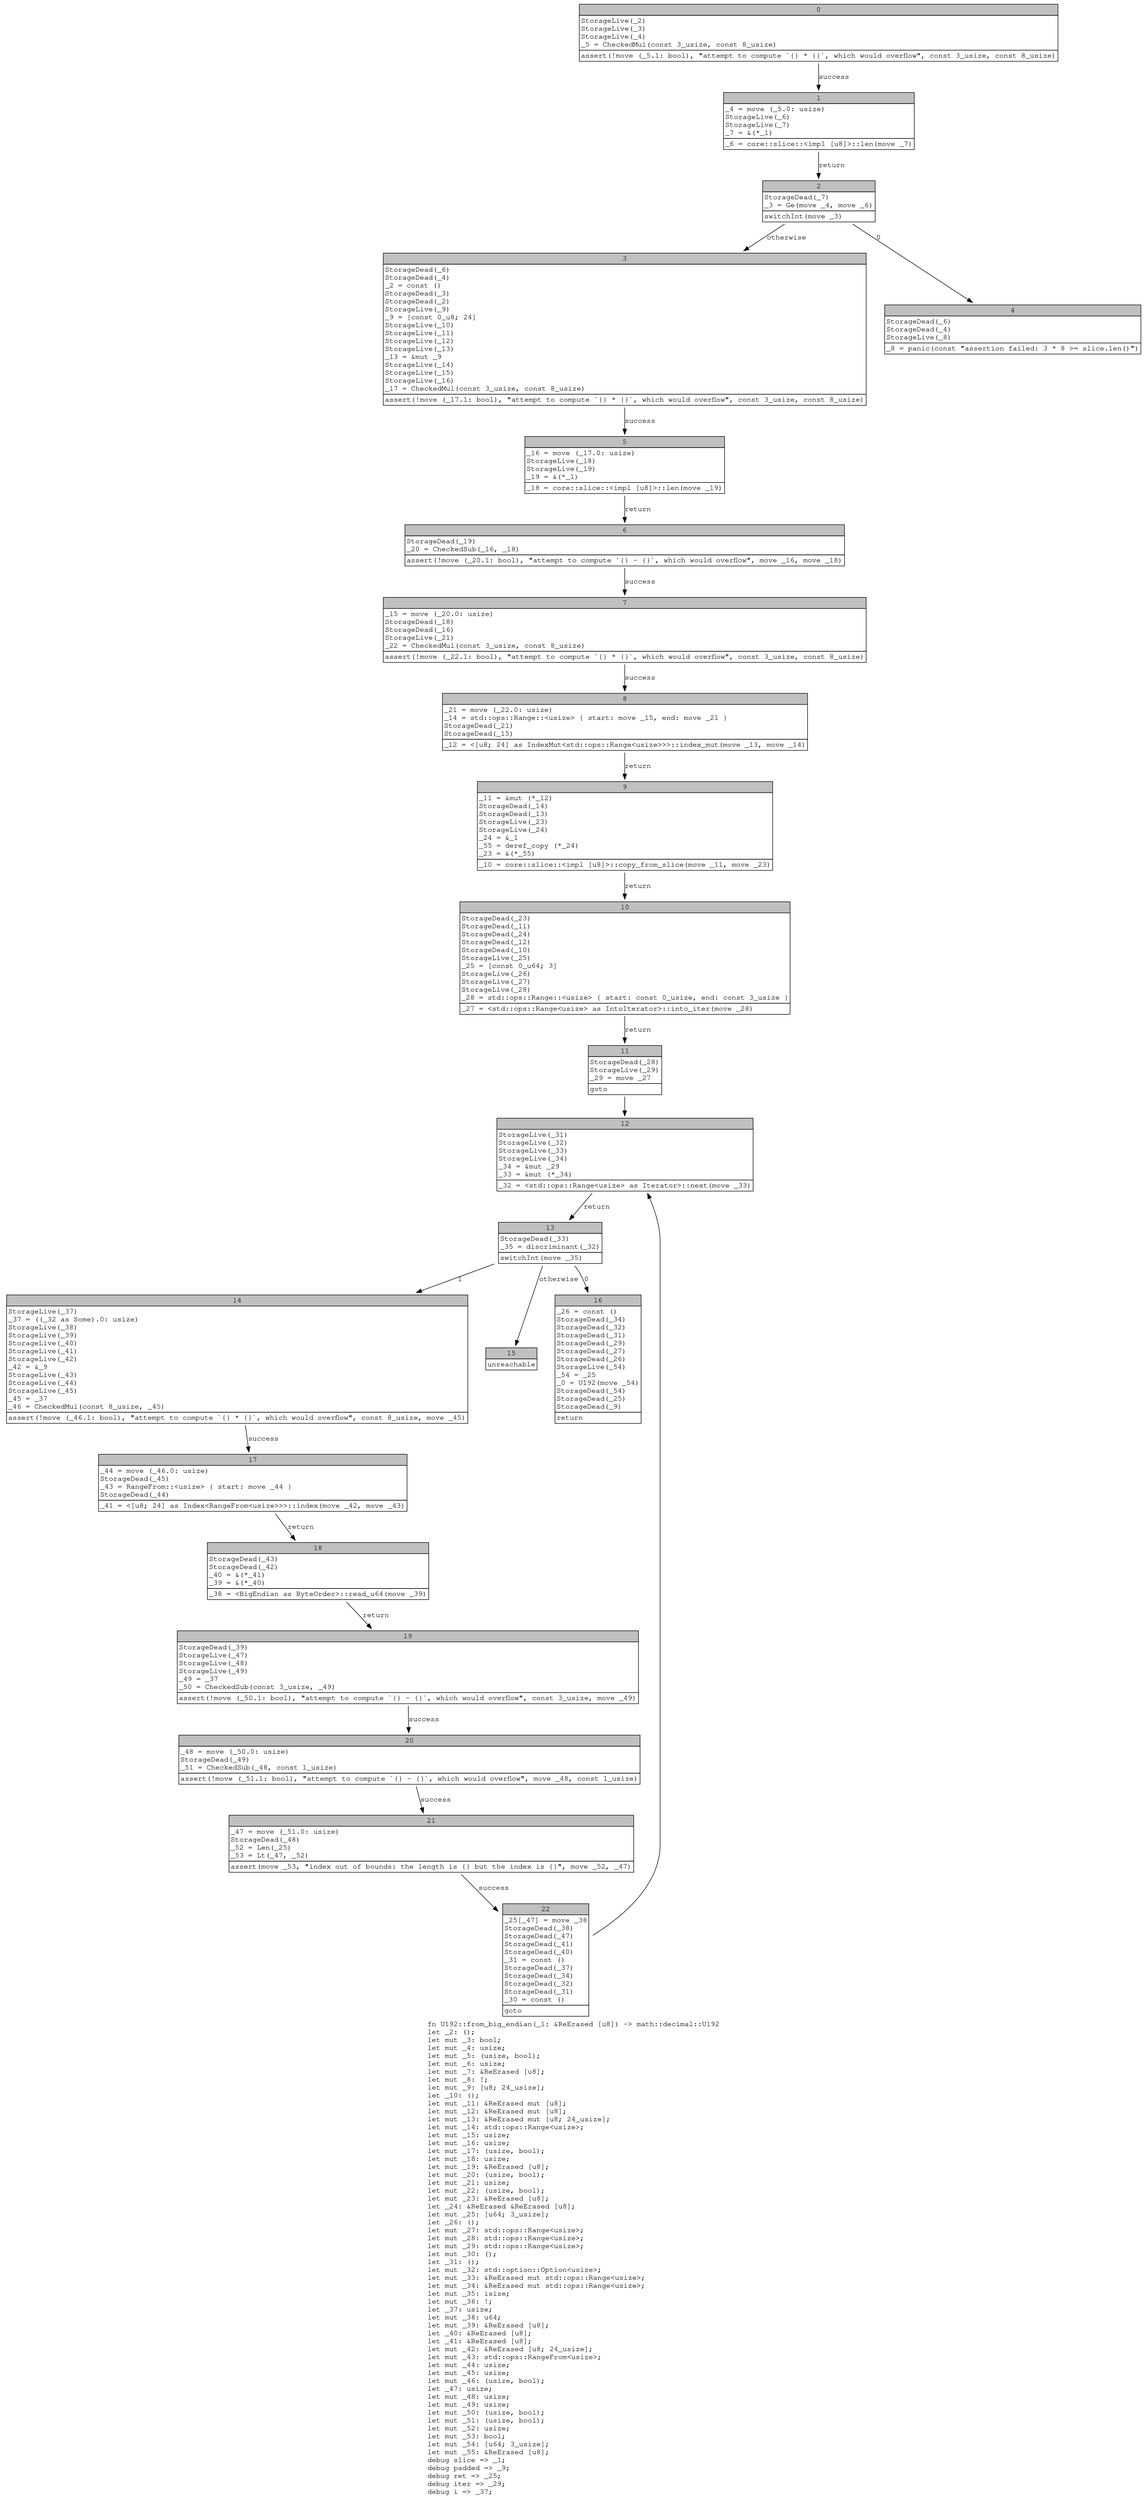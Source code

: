 digraph Mir_0_873 {
    graph [fontname="Courier, monospace"];
    node [fontname="Courier, monospace"];
    edge [fontname="Courier, monospace"];
    label=<fn U192::from_big_endian(_1: &amp;ReErased [u8]) -&gt; math::decimal::U192<br align="left"/>let _2: ();<br align="left"/>let mut _3: bool;<br align="left"/>let mut _4: usize;<br align="left"/>let mut _5: (usize, bool);<br align="left"/>let mut _6: usize;<br align="left"/>let mut _7: &amp;ReErased [u8];<br align="left"/>let mut _8: !;<br align="left"/>let mut _9: [u8; 24_usize];<br align="left"/>let _10: ();<br align="left"/>let mut _11: &amp;ReErased mut [u8];<br align="left"/>let mut _12: &amp;ReErased mut [u8];<br align="left"/>let mut _13: &amp;ReErased mut [u8; 24_usize];<br align="left"/>let mut _14: std::ops::Range&lt;usize&gt;;<br align="left"/>let mut _15: usize;<br align="left"/>let mut _16: usize;<br align="left"/>let mut _17: (usize, bool);<br align="left"/>let mut _18: usize;<br align="left"/>let mut _19: &amp;ReErased [u8];<br align="left"/>let mut _20: (usize, bool);<br align="left"/>let mut _21: usize;<br align="left"/>let mut _22: (usize, bool);<br align="left"/>let mut _23: &amp;ReErased [u8];<br align="left"/>let _24: &amp;ReErased &amp;ReErased [u8];<br align="left"/>let mut _25: [u64; 3_usize];<br align="left"/>let _26: ();<br align="left"/>let mut _27: std::ops::Range&lt;usize&gt;;<br align="left"/>let mut _28: std::ops::Range&lt;usize&gt;;<br align="left"/>let mut _29: std::ops::Range&lt;usize&gt;;<br align="left"/>let mut _30: ();<br align="left"/>let _31: ();<br align="left"/>let mut _32: std::option::Option&lt;usize&gt;;<br align="left"/>let mut _33: &amp;ReErased mut std::ops::Range&lt;usize&gt;;<br align="left"/>let mut _34: &amp;ReErased mut std::ops::Range&lt;usize&gt;;<br align="left"/>let mut _35: isize;<br align="left"/>let mut _36: !;<br align="left"/>let _37: usize;<br align="left"/>let mut _38: u64;<br align="left"/>let mut _39: &amp;ReErased [u8];<br align="left"/>let _40: &amp;ReErased [u8];<br align="left"/>let _41: &amp;ReErased [u8];<br align="left"/>let mut _42: &amp;ReErased [u8; 24_usize];<br align="left"/>let mut _43: std::ops::RangeFrom&lt;usize&gt;;<br align="left"/>let mut _44: usize;<br align="left"/>let mut _45: usize;<br align="left"/>let mut _46: (usize, bool);<br align="left"/>let _47: usize;<br align="left"/>let mut _48: usize;<br align="left"/>let mut _49: usize;<br align="left"/>let mut _50: (usize, bool);<br align="left"/>let mut _51: (usize, bool);<br align="left"/>let mut _52: usize;<br align="left"/>let mut _53: bool;<br align="left"/>let mut _54: [u64; 3_usize];<br align="left"/>let mut _55: &amp;ReErased [u8];<br align="left"/>debug slice =&gt; _1;<br align="left"/>debug padded =&gt; _9;<br align="left"/>debug ret =&gt; _25;<br align="left"/>debug iter =&gt; _29;<br align="left"/>debug i =&gt; _37;<br align="left"/>>;
    bb0__0_873 [shape="none", label=<<table border="0" cellborder="1" cellspacing="0"><tr><td bgcolor="gray" align="center" colspan="1">0</td></tr><tr><td align="left" balign="left">StorageLive(_2)<br/>StorageLive(_3)<br/>StorageLive(_4)<br/>_5 = CheckedMul(const 3_usize, const 8_usize)<br/></td></tr><tr><td align="left">assert(!move (_5.1: bool), &quot;attempt to compute `{} * {}`, which would overflow&quot;, const 3_usize, const 8_usize)</td></tr></table>>];
    bb1__0_873 [shape="none", label=<<table border="0" cellborder="1" cellspacing="0"><tr><td bgcolor="gray" align="center" colspan="1">1</td></tr><tr><td align="left" balign="left">_4 = move (_5.0: usize)<br/>StorageLive(_6)<br/>StorageLive(_7)<br/>_7 = &amp;(*_1)<br/></td></tr><tr><td align="left">_6 = core::slice::&lt;impl [u8]&gt;::len(move _7)</td></tr></table>>];
    bb2__0_873 [shape="none", label=<<table border="0" cellborder="1" cellspacing="0"><tr><td bgcolor="gray" align="center" colspan="1">2</td></tr><tr><td align="left" balign="left">StorageDead(_7)<br/>_3 = Ge(move _4, move _6)<br/></td></tr><tr><td align="left">switchInt(move _3)</td></tr></table>>];
    bb3__0_873 [shape="none", label=<<table border="0" cellborder="1" cellspacing="0"><tr><td bgcolor="gray" align="center" colspan="1">3</td></tr><tr><td align="left" balign="left">StorageDead(_6)<br/>StorageDead(_4)<br/>_2 = const ()<br/>StorageDead(_3)<br/>StorageDead(_2)<br/>StorageLive(_9)<br/>_9 = [const 0_u8; 24]<br/>StorageLive(_10)<br/>StorageLive(_11)<br/>StorageLive(_12)<br/>StorageLive(_13)<br/>_13 = &amp;mut _9<br/>StorageLive(_14)<br/>StorageLive(_15)<br/>StorageLive(_16)<br/>_17 = CheckedMul(const 3_usize, const 8_usize)<br/></td></tr><tr><td align="left">assert(!move (_17.1: bool), &quot;attempt to compute `{} * {}`, which would overflow&quot;, const 3_usize, const 8_usize)</td></tr></table>>];
    bb4__0_873 [shape="none", label=<<table border="0" cellborder="1" cellspacing="0"><tr><td bgcolor="gray" align="center" colspan="1">4</td></tr><tr><td align="left" balign="left">StorageDead(_6)<br/>StorageDead(_4)<br/>StorageLive(_8)<br/></td></tr><tr><td align="left">_8 = panic(const &quot;assertion failed: 3 * 8 &gt;= slice.len()&quot;)</td></tr></table>>];
    bb5__0_873 [shape="none", label=<<table border="0" cellborder="1" cellspacing="0"><tr><td bgcolor="gray" align="center" colspan="1">5</td></tr><tr><td align="left" balign="left">_16 = move (_17.0: usize)<br/>StorageLive(_18)<br/>StorageLive(_19)<br/>_19 = &amp;(*_1)<br/></td></tr><tr><td align="left">_18 = core::slice::&lt;impl [u8]&gt;::len(move _19)</td></tr></table>>];
    bb6__0_873 [shape="none", label=<<table border="0" cellborder="1" cellspacing="0"><tr><td bgcolor="gray" align="center" colspan="1">6</td></tr><tr><td align="left" balign="left">StorageDead(_19)<br/>_20 = CheckedSub(_16, _18)<br/></td></tr><tr><td align="left">assert(!move (_20.1: bool), &quot;attempt to compute `{} - {}`, which would overflow&quot;, move _16, move _18)</td></tr></table>>];
    bb7__0_873 [shape="none", label=<<table border="0" cellborder="1" cellspacing="0"><tr><td bgcolor="gray" align="center" colspan="1">7</td></tr><tr><td align="left" balign="left">_15 = move (_20.0: usize)<br/>StorageDead(_18)<br/>StorageDead(_16)<br/>StorageLive(_21)<br/>_22 = CheckedMul(const 3_usize, const 8_usize)<br/></td></tr><tr><td align="left">assert(!move (_22.1: bool), &quot;attempt to compute `{} * {}`, which would overflow&quot;, const 3_usize, const 8_usize)</td></tr></table>>];
    bb8__0_873 [shape="none", label=<<table border="0" cellborder="1" cellspacing="0"><tr><td bgcolor="gray" align="center" colspan="1">8</td></tr><tr><td align="left" balign="left">_21 = move (_22.0: usize)<br/>_14 = std::ops::Range::&lt;usize&gt; { start: move _15, end: move _21 }<br/>StorageDead(_21)<br/>StorageDead(_15)<br/></td></tr><tr><td align="left">_12 = &lt;[u8; 24] as IndexMut&lt;std::ops::Range&lt;usize&gt;&gt;&gt;::index_mut(move _13, move _14)</td></tr></table>>];
    bb9__0_873 [shape="none", label=<<table border="0" cellborder="1" cellspacing="0"><tr><td bgcolor="gray" align="center" colspan="1">9</td></tr><tr><td align="left" balign="left">_11 = &amp;mut (*_12)<br/>StorageDead(_14)<br/>StorageDead(_13)<br/>StorageLive(_23)<br/>StorageLive(_24)<br/>_24 = &amp;_1<br/>_55 = deref_copy (*_24)<br/>_23 = &amp;(*_55)<br/></td></tr><tr><td align="left">_10 = core::slice::&lt;impl [u8]&gt;::copy_from_slice(move _11, move _23)</td></tr></table>>];
    bb10__0_873 [shape="none", label=<<table border="0" cellborder="1" cellspacing="0"><tr><td bgcolor="gray" align="center" colspan="1">10</td></tr><tr><td align="left" balign="left">StorageDead(_23)<br/>StorageDead(_11)<br/>StorageDead(_24)<br/>StorageDead(_12)<br/>StorageDead(_10)<br/>StorageLive(_25)<br/>_25 = [const 0_u64; 3]<br/>StorageLive(_26)<br/>StorageLive(_27)<br/>StorageLive(_28)<br/>_28 = std::ops::Range::&lt;usize&gt; { start: const 0_usize, end: const 3_usize }<br/></td></tr><tr><td align="left">_27 = &lt;std::ops::Range&lt;usize&gt; as IntoIterator&gt;::into_iter(move _28)</td></tr></table>>];
    bb11__0_873 [shape="none", label=<<table border="0" cellborder="1" cellspacing="0"><tr><td bgcolor="gray" align="center" colspan="1">11</td></tr><tr><td align="left" balign="left">StorageDead(_28)<br/>StorageLive(_29)<br/>_29 = move _27<br/></td></tr><tr><td align="left">goto</td></tr></table>>];
    bb12__0_873 [shape="none", label=<<table border="0" cellborder="1" cellspacing="0"><tr><td bgcolor="gray" align="center" colspan="1">12</td></tr><tr><td align="left" balign="left">StorageLive(_31)<br/>StorageLive(_32)<br/>StorageLive(_33)<br/>StorageLive(_34)<br/>_34 = &amp;mut _29<br/>_33 = &amp;mut (*_34)<br/></td></tr><tr><td align="left">_32 = &lt;std::ops::Range&lt;usize&gt; as Iterator&gt;::next(move _33)</td></tr></table>>];
    bb13__0_873 [shape="none", label=<<table border="0" cellborder="1" cellspacing="0"><tr><td bgcolor="gray" align="center" colspan="1">13</td></tr><tr><td align="left" balign="left">StorageDead(_33)<br/>_35 = discriminant(_32)<br/></td></tr><tr><td align="left">switchInt(move _35)</td></tr></table>>];
    bb14__0_873 [shape="none", label=<<table border="0" cellborder="1" cellspacing="0"><tr><td bgcolor="gray" align="center" colspan="1">14</td></tr><tr><td align="left" balign="left">StorageLive(_37)<br/>_37 = ((_32 as Some).0: usize)<br/>StorageLive(_38)<br/>StorageLive(_39)<br/>StorageLive(_40)<br/>StorageLive(_41)<br/>StorageLive(_42)<br/>_42 = &amp;_9<br/>StorageLive(_43)<br/>StorageLive(_44)<br/>StorageLive(_45)<br/>_45 = _37<br/>_46 = CheckedMul(const 8_usize, _45)<br/></td></tr><tr><td align="left">assert(!move (_46.1: bool), &quot;attempt to compute `{} * {}`, which would overflow&quot;, const 8_usize, move _45)</td></tr></table>>];
    bb15__0_873 [shape="none", label=<<table border="0" cellborder="1" cellspacing="0"><tr><td bgcolor="gray" align="center" colspan="1">15</td></tr><tr><td align="left">unreachable</td></tr></table>>];
    bb16__0_873 [shape="none", label=<<table border="0" cellborder="1" cellspacing="0"><tr><td bgcolor="gray" align="center" colspan="1">16</td></tr><tr><td align="left" balign="left">_26 = const ()<br/>StorageDead(_34)<br/>StorageDead(_32)<br/>StorageDead(_31)<br/>StorageDead(_29)<br/>StorageDead(_27)<br/>StorageDead(_26)<br/>StorageLive(_54)<br/>_54 = _25<br/>_0 = U192(move _54)<br/>StorageDead(_54)<br/>StorageDead(_25)<br/>StorageDead(_9)<br/></td></tr><tr><td align="left">return</td></tr></table>>];
    bb17__0_873 [shape="none", label=<<table border="0" cellborder="1" cellspacing="0"><tr><td bgcolor="gray" align="center" colspan="1">17</td></tr><tr><td align="left" balign="left">_44 = move (_46.0: usize)<br/>StorageDead(_45)<br/>_43 = RangeFrom::&lt;usize&gt; { start: move _44 }<br/>StorageDead(_44)<br/></td></tr><tr><td align="left">_41 = &lt;[u8; 24] as Index&lt;RangeFrom&lt;usize&gt;&gt;&gt;::index(move _42, move _43)</td></tr></table>>];
    bb18__0_873 [shape="none", label=<<table border="0" cellborder="1" cellspacing="0"><tr><td bgcolor="gray" align="center" colspan="1">18</td></tr><tr><td align="left" balign="left">StorageDead(_43)<br/>StorageDead(_42)<br/>_40 = &amp;(*_41)<br/>_39 = &amp;(*_40)<br/></td></tr><tr><td align="left">_38 = &lt;BigEndian as ByteOrder&gt;::read_u64(move _39)</td></tr></table>>];
    bb19__0_873 [shape="none", label=<<table border="0" cellborder="1" cellspacing="0"><tr><td bgcolor="gray" align="center" colspan="1">19</td></tr><tr><td align="left" balign="left">StorageDead(_39)<br/>StorageLive(_47)<br/>StorageLive(_48)<br/>StorageLive(_49)<br/>_49 = _37<br/>_50 = CheckedSub(const 3_usize, _49)<br/></td></tr><tr><td align="left">assert(!move (_50.1: bool), &quot;attempt to compute `{} - {}`, which would overflow&quot;, const 3_usize, move _49)</td></tr></table>>];
    bb20__0_873 [shape="none", label=<<table border="0" cellborder="1" cellspacing="0"><tr><td bgcolor="gray" align="center" colspan="1">20</td></tr><tr><td align="left" balign="left">_48 = move (_50.0: usize)<br/>StorageDead(_49)<br/>_51 = CheckedSub(_48, const 1_usize)<br/></td></tr><tr><td align="left">assert(!move (_51.1: bool), &quot;attempt to compute `{} - {}`, which would overflow&quot;, move _48, const 1_usize)</td></tr></table>>];
    bb21__0_873 [shape="none", label=<<table border="0" cellborder="1" cellspacing="0"><tr><td bgcolor="gray" align="center" colspan="1">21</td></tr><tr><td align="left" balign="left">_47 = move (_51.0: usize)<br/>StorageDead(_48)<br/>_52 = Len(_25)<br/>_53 = Lt(_47, _52)<br/></td></tr><tr><td align="left">assert(move _53, &quot;index out of bounds: the length is {} but the index is {}&quot;, move _52, _47)</td></tr></table>>];
    bb22__0_873 [shape="none", label=<<table border="0" cellborder="1" cellspacing="0"><tr><td bgcolor="gray" align="center" colspan="1">22</td></tr><tr><td align="left" balign="left">_25[_47] = move _38<br/>StorageDead(_38)<br/>StorageDead(_47)<br/>StorageDead(_41)<br/>StorageDead(_40)<br/>_31 = const ()<br/>StorageDead(_37)<br/>StorageDead(_34)<br/>StorageDead(_32)<br/>StorageDead(_31)<br/>_30 = const ()<br/></td></tr><tr><td align="left">goto</td></tr></table>>];
    bb0__0_873 -> bb1__0_873 [label="success"];
    bb1__0_873 -> bb2__0_873 [label="return"];
    bb2__0_873 -> bb4__0_873 [label="0"];
    bb2__0_873 -> bb3__0_873 [label="otherwise"];
    bb3__0_873 -> bb5__0_873 [label="success"];
    bb5__0_873 -> bb6__0_873 [label="return"];
    bb6__0_873 -> bb7__0_873 [label="success"];
    bb7__0_873 -> bb8__0_873 [label="success"];
    bb8__0_873 -> bb9__0_873 [label="return"];
    bb9__0_873 -> bb10__0_873 [label="return"];
    bb10__0_873 -> bb11__0_873 [label="return"];
    bb11__0_873 -> bb12__0_873 [label=""];
    bb12__0_873 -> bb13__0_873 [label="return"];
    bb13__0_873 -> bb16__0_873 [label="0"];
    bb13__0_873 -> bb14__0_873 [label="1"];
    bb13__0_873 -> bb15__0_873 [label="otherwise"];
    bb14__0_873 -> bb17__0_873 [label="success"];
    bb17__0_873 -> bb18__0_873 [label="return"];
    bb18__0_873 -> bb19__0_873 [label="return"];
    bb19__0_873 -> bb20__0_873 [label="success"];
    bb20__0_873 -> bb21__0_873 [label="success"];
    bb21__0_873 -> bb22__0_873 [label="success"];
    bb22__0_873 -> bb12__0_873 [label=""];
}
